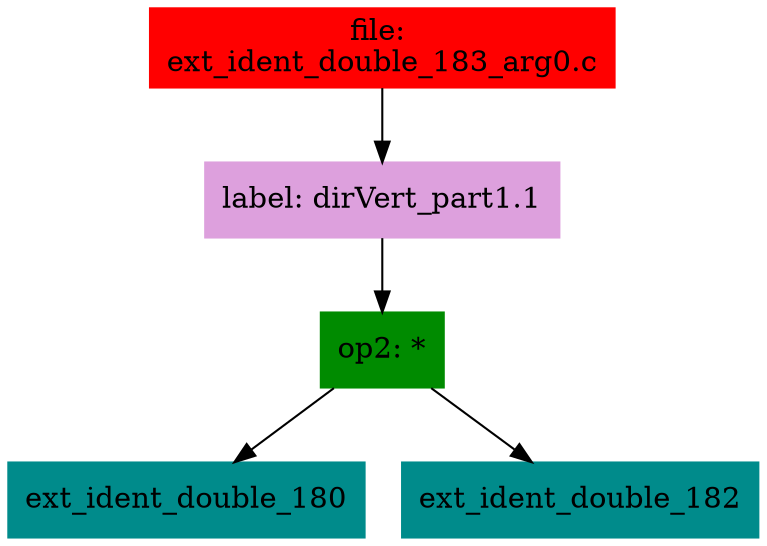 digraph G {
node [shape=box]

0 [label="file: 
ext_ident_double_183_arg0.c",color=red, style=filled]
1 [label="label: dirVert_part1.1",color=plum, style=filled]
0 -> 1
2 [label="op2: *",color=green4, style=filled]
1 -> 2
3 [label="ext_ident_double_180",color=cyan4, style=filled]
2 -> 3
8 [label="ext_ident_double_182",color=cyan4, style=filled]
2 -> 8


}

